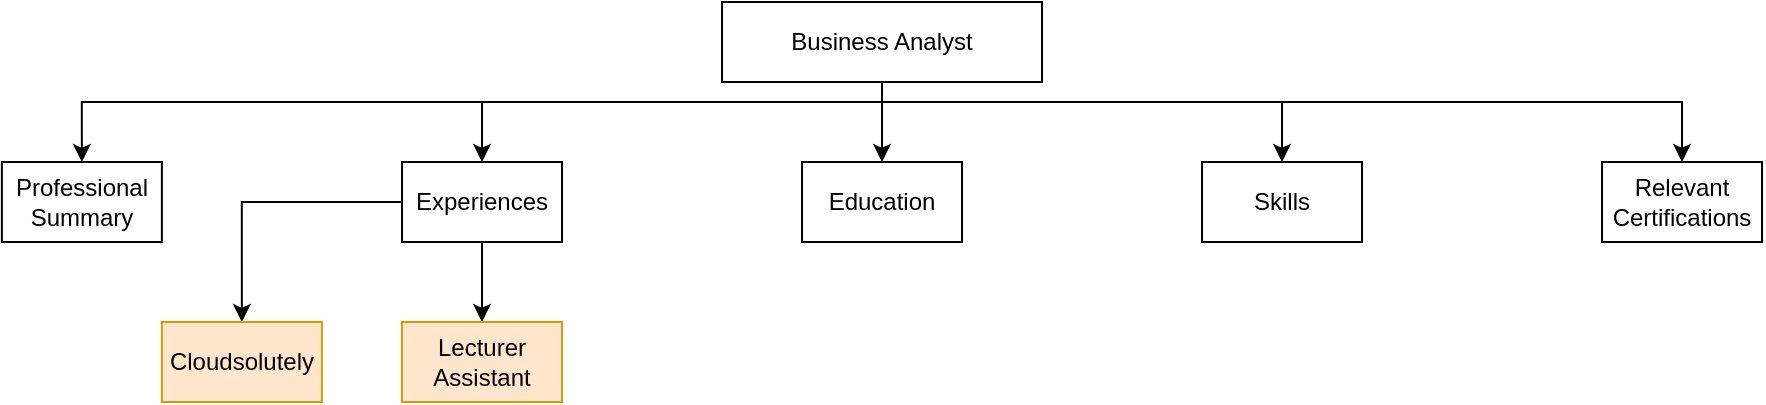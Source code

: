 <mxfile version="21.7.5" type="github" pages="3">
  <diagram name="Page-1" id="_xVrftXHtBA14w__Zcmd">
    <mxGraphModel dx="1257" dy="626" grid="1" gridSize="10" guides="1" tooltips="1" connect="1" arrows="1" fold="1" page="1" pageScale="1" pageWidth="1169" pageHeight="827" math="0" shadow="0">
      <root>
        <mxCell id="0" />
        <mxCell id="1" parent="0" />
        <mxCell id="emF0xd2vblu8IfxIPjBT-1" style="edgeStyle=orthogonalEdgeStyle;rounded=0;orthogonalLoop=1;jettySize=auto;html=1;entryX=0.5;entryY=0;entryDx=0;entryDy=0;" edge="1" parent="1" source="YMPUX0MZRdsUtQvLtQR8-1" target="lTfHK-Skdd9jw6mh1iIN-3">
          <mxGeometry relative="1" as="geometry">
            <Array as="points">
              <mxPoint x="560" y="90" />
              <mxPoint x="160" y="90" />
            </Array>
          </mxGeometry>
        </mxCell>
        <mxCell id="emF0xd2vblu8IfxIPjBT-2" style="edgeStyle=orthogonalEdgeStyle;rounded=0;orthogonalLoop=1;jettySize=auto;html=1;entryX=0.5;entryY=0;entryDx=0;entryDy=0;" edge="1" parent="1" source="YMPUX0MZRdsUtQvLtQR8-1" target="lTfHK-Skdd9jw6mh1iIN-4">
          <mxGeometry relative="1" as="geometry">
            <Array as="points">
              <mxPoint x="560" y="90" />
              <mxPoint x="360" y="90" />
            </Array>
          </mxGeometry>
        </mxCell>
        <mxCell id="emF0xd2vblu8IfxIPjBT-3" style="edgeStyle=orthogonalEdgeStyle;rounded=0;orthogonalLoop=1;jettySize=auto;html=1;" edge="1" parent="1" source="YMPUX0MZRdsUtQvLtQR8-1" target="lTfHK-Skdd9jw6mh1iIN-5">
          <mxGeometry relative="1" as="geometry" />
        </mxCell>
        <mxCell id="emF0xd2vblu8IfxIPjBT-4" style="edgeStyle=orthogonalEdgeStyle;rounded=0;orthogonalLoop=1;jettySize=auto;html=1;entryX=0.5;entryY=0;entryDx=0;entryDy=0;" edge="1" parent="1" source="YMPUX0MZRdsUtQvLtQR8-1" target="lTfHK-Skdd9jw6mh1iIN-6">
          <mxGeometry relative="1" as="geometry">
            <Array as="points">
              <mxPoint x="560" y="90" />
              <mxPoint x="760" y="90" />
            </Array>
          </mxGeometry>
        </mxCell>
        <mxCell id="emF0xd2vblu8IfxIPjBT-5" style="edgeStyle=orthogonalEdgeStyle;rounded=0;orthogonalLoop=1;jettySize=auto;html=1;" edge="1" parent="1" source="YMPUX0MZRdsUtQvLtQR8-1" target="lTfHK-Skdd9jw6mh1iIN-7">
          <mxGeometry relative="1" as="geometry">
            <Array as="points">
              <mxPoint x="560" y="90" />
              <mxPoint x="960" y="90" />
            </Array>
          </mxGeometry>
        </mxCell>
        <mxCell id="YMPUX0MZRdsUtQvLtQR8-1" value="Business Analyst" style="rounded=0;whiteSpace=wrap;html=1;" parent="1" vertex="1">
          <mxGeometry x="480" y="40" width="160" height="40" as="geometry" />
        </mxCell>
        <mxCell id="lTfHK-Skdd9jw6mh1iIN-3" value="Professional Summary" style="rounded=0;whiteSpace=wrap;html=1;" parent="1" vertex="1">
          <mxGeometry x="119.94" y="120" width="80" height="40" as="geometry" />
        </mxCell>
        <mxCell id="emF0xd2vblu8IfxIPjBT-6" style="edgeStyle=orthogonalEdgeStyle;rounded=0;orthogonalLoop=1;jettySize=auto;html=1;entryX=0.5;entryY=0;entryDx=0;entryDy=0;" edge="1" parent="1" source="lTfHK-Skdd9jw6mh1iIN-4" target="0tGOU6erVWOFm_Jh9sdv-1">
          <mxGeometry relative="1" as="geometry" />
        </mxCell>
        <mxCell id="emF0xd2vblu8IfxIPjBT-7" style="edgeStyle=orthogonalEdgeStyle;rounded=0;orthogonalLoop=1;jettySize=auto;html=1;entryX=0.5;entryY=0;entryDx=0;entryDy=0;" edge="1" parent="1" source="lTfHK-Skdd9jw6mh1iIN-4" target="0tGOU6erVWOFm_Jh9sdv-3">
          <mxGeometry relative="1" as="geometry" />
        </mxCell>
        <mxCell id="lTfHK-Skdd9jw6mh1iIN-4" value="Experiences" style="rounded=0;whiteSpace=wrap;html=1;" parent="1" vertex="1">
          <mxGeometry x="320" y="120" width="80" height="40" as="geometry" />
        </mxCell>
        <mxCell id="lTfHK-Skdd9jw6mh1iIN-5" value="Education" style="rounded=0;whiteSpace=wrap;html=1;" parent="1" vertex="1">
          <mxGeometry x="520" y="120" width="80" height="40" as="geometry" />
        </mxCell>
        <mxCell id="lTfHK-Skdd9jw6mh1iIN-6" value="Skills" style="rounded=0;whiteSpace=wrap;html=1;" parent="1" vertex="1">
          <mxGeometry x="720" y="120" width="80" height="40" as="geometry" />
        </mxCell>
        <mxCell id="lTfHK-Skdd9jw6mh1iIN-7" value="Relevant Certifications" style="rounded=0;whiteSpace=wrap;html=1;" parent="1" vertex="1">
          <mxGeometry x="920" y="120" width="80" height="40" as="geometry" />
        </mxCell>
        <mxCell id="0tGOU6erVWOFm_Jh9sdv-1" value="Cloudsolutely" style="rounded=0;whiteSpace=wrap;html=1;fillColor=#ffe6cc;strokeColor=#d79b00;" vertex="1" parent="1">
          <mxGeometry x="199.94" y="200" width="80" height="40" as="geometry" />
        </mxCell>
        <mxCell id="0tGOU6erVWOFm_Jh9sdv-3" value="Lecturer Assistant" style="rounded=0;whiteSpace=wrap;html=1;fillColor=#ffe6cc;strokeColor=#d79b00;" vertex="1" parent="1">
          <mxGeometry x="320" y="200" width="80" height="40" as="geometry" />
        </mxCell>
      </root>
    </mxGraphModel>
  </diagram>
  <diagram id="WeNh9A7zZOIeMBKB0xqU" name="Page-2">
    <mxGraphModel dx="1467" dy="730" grid="1" gridSize="10" guides="1" tooltips="1" connect="1" arrows="1" fold="1" page="1" pageScale="1" pageWidth="1169" pageHeight="827" math="0" shadow="0">
      <root>
        <mxCell id="0" />
        <mxCell id="1" parent="0" />
        <mxCell id="50l-azNM3c8DgIsEq8Zl-1" style="edgeStyle=orthogonalEdgeStyle;rounded=0;orthogonalLoop=1;jettySize=auto;html=1;entryX=0;entryY=0.5;entryDx=0;entryDy=0;" edge="1" parent="1" source="50l-azNM3c8DgIsEq8Zl-3" target="50l-azNM3c8DgIsEq8Zl-4">
          <mxGeometry relative="1" as="geometry">
            <Array as="points">
              <mxPoint x="440" y="60" />
              <mxPoint x="440" y="140" />
            </Array>
          </mxGeometry>
        </mxCell>
        <mxCell id="50l-azNM3c8DgIsEq8Zl-2" style="edgeStyle=orthogonalEdgeStyle;rounded=0;orthogonalLoop=1;jettySize=auto;html=1;entryX=0;entryY=0.5;entryDx=0;entryDy=0;" edge="1" parent="1" source="50l-azNM3c8DgIsEq8Zl-3" target="50l-azNM3c8DgIsEq8Zl-5">
          <mxGeometry relative="1" as="geometry">
            <Array as="points">
              <mxPoint x="440" y="60" />
              <mxPoint x="440" y="220" />
            </Array>
          </mxGeometry>
        </mxCell>
        <mxCell id="50l-azNM3c8DgIsEq8Zl-3" value="Project Manager" style="rounded=0;whiteSpace=wrap;html=1;" vertex="1" parent="1">
          <mxGeometry x="480" y="40" width="120" height="40" as="geometry" />
        </mxCell>
        <mxCell id="50l-azNM3c8DgIsEq8Zl-4" value="Professional Summary" style="rounded=0;whiteSpace=wrap;html=1;" vertex="1" parent="1">
          <mxGeometry x="480" y="120" width="80" height="40" as="geometry" />
        </mxCell>
        <mxCell id="50l-azNM3c8DgIsEq8Zl-5" value="Experiences" style="rounded=0;whiteSpace=wrap;html=1;" vertex="1" parent="1">
          <mxGeometry x="480" y="200" width="80" height="40" as="geometry" />
        </mxCell>
        <mxCell id="50l-azNM3c8DgIsEq8Zl-6" value="Education" style="rounded=0;whiteSpace=wrap;html=1;" vertex="1" parent="1">
          <mxGeometry x="480" y="440" width="80" height="40" as="geometry" />
        </mxCell>
        <mxCell id="50l-azNM3c8DgIsEq8Zl-7" value="Skills" style="rounded=0;whiteSpace=wrap;html=1;" vertex="1" parent="1">
          <mxGeometry x="480" y="520" width="80" height="40" as="geometry" />
        </mxCell>
        <mxCell id="50l-azNM3c8DgIsEq8Zl-8" value="Relevant Certifications" style="rounded=0;whiteSpace=wrap;html=1;" vertex="1" parent="1">
          <mxGeometry x="480" y="600" width="80" height="40" as="geometry" />
        </mxCell>
      </root>
    </mxGraphModel>
  </diagram>
  <diagram id="s7X5j7bB8MPuEXtt9V3V" name="Page-3">
    <mxGraphModel dx="880" dy="438" grid="1" gridSize="10" guides="1" tooltips="1" connect="1" arrows="1" fold="1" page="1" pageScale="1" pageWidth="1169" pageHeight="827" math="0" shadow="0">
      <root>
        <mxCell id="0" />
        <mxCell id="1" parent="0" />
        <mxCell id="Isol09DfrgAoMorB-q6d-1" style="edgeStyle=orthogonalEdgeStyle;rounded=0;orthogonalLoop=1;jettySize=auto;html=1;entryX=0;entryY=0.5;entryDx=0;entryDy=0;" edge="1" parent="1" source="Isol09DfrgAoMorB-q6d-3" target="Isol09DfrgAoMorB-q6d-4">
          <mxGeometry relative="1" as="geometry">
            <Array as="points">
              <mxPoint x="400" y="40" />
              <mxPoint x="400" y="120" />
            </Array>
          </mxGeometry>
        </mxCell>
        <mxCell id="Isol09DfrgAoMorB-q6d-2" style="edgeStyle=orthogonalEdgeStyle;rounded=0;orthogonalLoop=1;jettySize=auto;html=1;entryX=0;entryY=0.5;entryDx=0;entryDy=0;" edge="1" parent="1" source="Isol09DfrgAoMorB-q6d-3" target="Isol09DfrgAoMorB-q6d-5">
          <mxGeometry relative="1" as="geometry">
            <Array as="points">
              <mxPoint x="400" y="40" />
              <mxPoint x="400" y="200" />
            </Array>
          </mxGeometry>
        </mxCell>
        <mxCell id="Isol09DfrgAoMorB-q6d-3" value="Management Trainee" style="rounded=0;whiteSpace=wrap;html=1;" vertex="1" parent="1">
          <mxGeometry x="440" y="20" width="120" height="40" as="geometry" />
        </mxCell>
        <mxCell id="Isol09DfrgAoMorB-q6d-4" value="Professional Summary" style="rounded=0;whiteSpace=wrap;html=1;" vertex="1" parent="1">
          <mxGeometry x="440" y="100" width="80" height="40" as="geometry" />
        </mxCell>
        <mxCell id="Isol09DfrgAoMorB-q6d-5" value="Experiences" style="rounded=0;whiteSpace=wrap;html=1;" vertex="1" parent="1">
          <mxGeometry x="440" y="180" width="80" height="40" as="geometry" />
        </mxCell>
        <mxCell id="Isol09DfrgAoMorB-q6d-6" value="Education" style="rounded=0;whiteSpace=wrap;html=1;" vertex="1" parent="1">
          <mxGeometry x="440" y="420" width="80" height="40" as="geometry" />
        </mxCell>
        <mxCell id="Isol09DfrgAoMorB-q6d-7" value="Skills" style="rounded=0;whiteSpace=wrap;html=1;" vertex="1" parent="1">
          <mxGeometry x="440" y="500" width="80" height="40" as="geometry" />
        </mxCell>
        <mxCell id="Isol09DfrgAoMorB-q6d-8" value="Relevant Certifications" style="rounded=0;whiteSpace=wrap;html=1;" vertex="1" parent="1">
          <mxGeometry x="440" y="580" width="80" height="40" as="geometry" />
        </mxCell>
      </root>
    </mxGraphModel>
  </diagram>
</mxfile>
